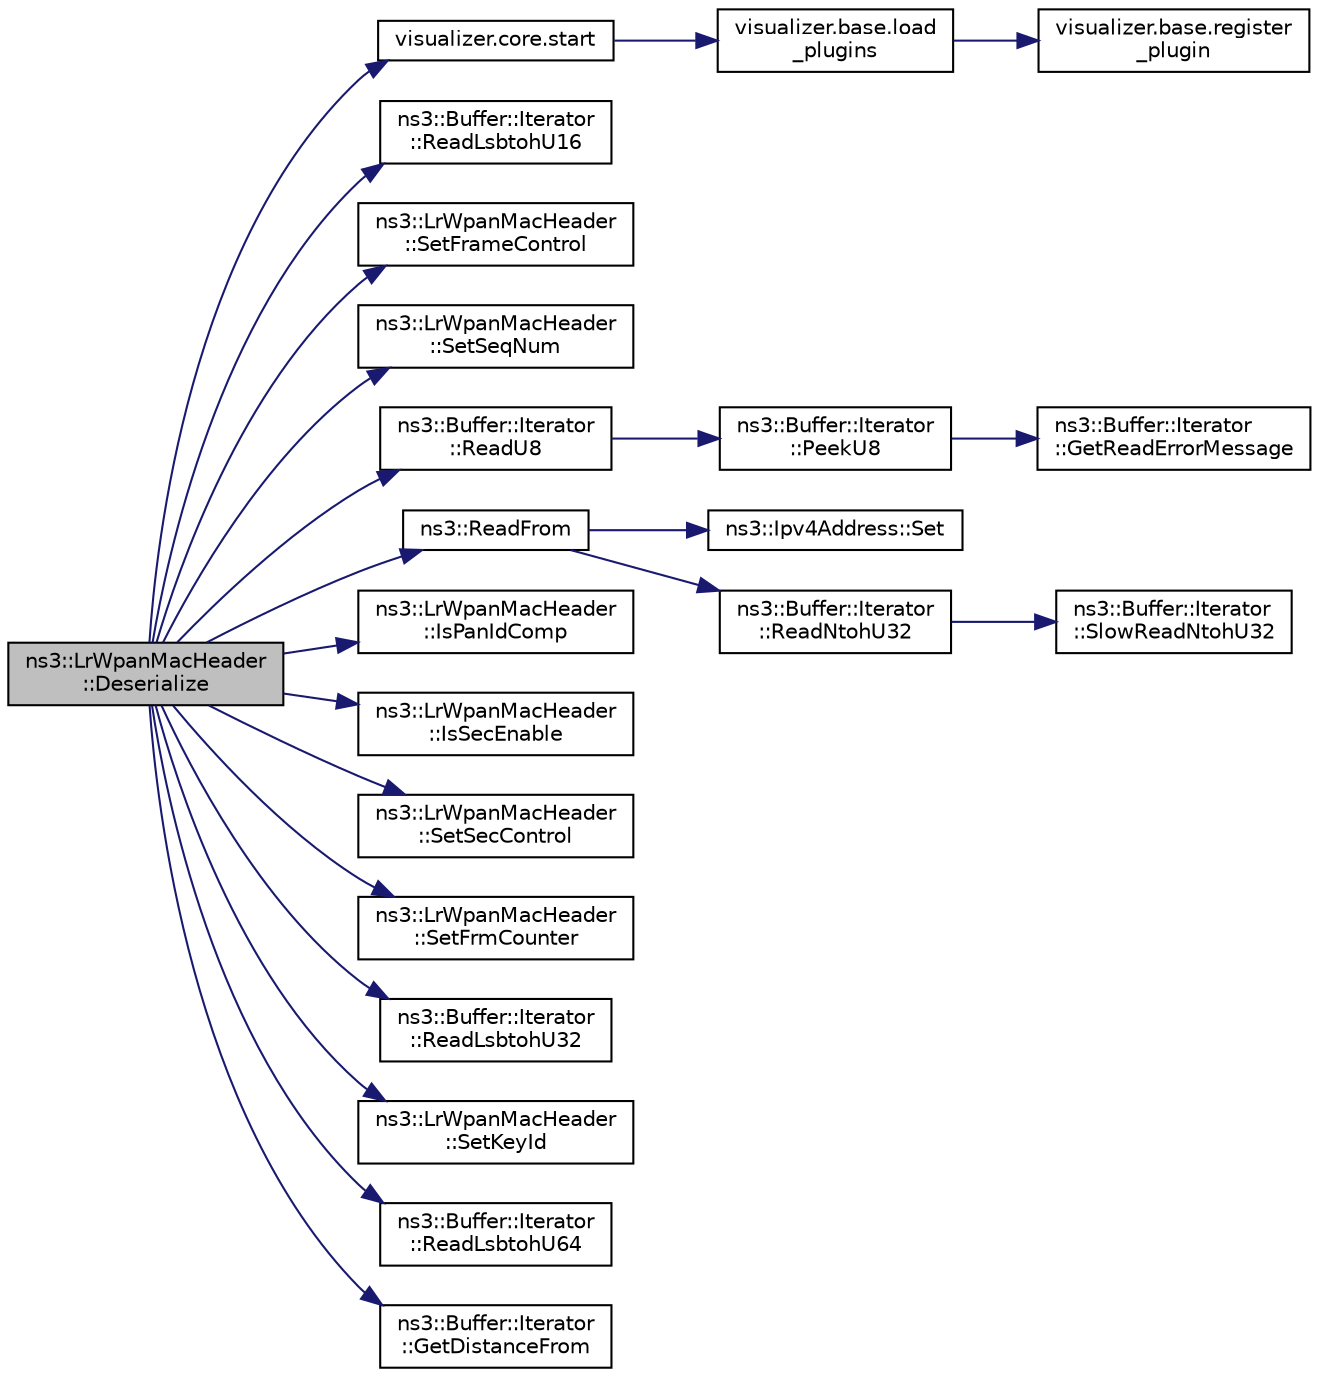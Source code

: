 digraph "ns3::LrWpanMacHeader::Deserialize"
{
  edge [fontname="Helvetica",fontsize="10",labelfontname="Helvetica",labelfontsize="10"];
  node [fontname="Helvetica",fontsize="10",shape=record];
  rankdir="LR";
  Node1 [label="ns3::LrWpanMacHeader\l::Deserialize",height=0.2,width=0.4,color="black", fillcolor="grey75", style="filled", fontcolor="black"];
  Node1 -> Node2 [color="midnightblue",fontsize="10",style="solid"];
  Node2 [label="visualizer.core.start",height=0.2,width=0.4,color="black", fillcolor="white", style="filled",URL="$df/d6c/namespacevisualizer_1_1core.html#a2a35e5d8a34af358b508dac8635754e0"];
  Node2 -> Node3 [color="midnightblue",fontsize="10",style="solid"];
  Node3 [label="visualizer.base.load\l_plugins",height=0.2,width=0.4,color="black", fillcolor="white", style="filled",URL="$d4/d39/namespacevisualizer_1_1base.html#ad171497a5ff1afe0a73bedaebf35448f"];
  Node3 -> Node4 [color="midnightblue",fontsize="10",style="solid"];
  Node4 [label="visualizer.base.register\l_plugin",height=0.2,width=0.4,color="black", fillcolor="white", style="filled",URL="$d4/d39/namespacevisualizer_1_1base.html#a6b0ffcff1e17ec4027496f50177e5b9e"];
  Node1 -> Node5 [color="midnightblue",fontsize="10",style="solid"];
  Node5 [label="ns3::Buffer::Iterator\l::ReadLsbtohU16",height=0.2,width=0.4,color="black", fillcolor="white", style="filled",URL="$d0/daf/classns3_1_1Buffer_1_1Iterator.html#a987b700afdfba28b1b7d7bd2e885775d"];
  Node1 -> Node6 [color="midnightblue",fontsize="10",style="solid"];
  Node6 [label="ns3::LrWpanMacHeader\l::SetFrameControl",height=0.2,width=0.4,color="black", fillcolor="white", style="filled",URL="$d8/db7/classns3_1_1LrWpanMacHeader.html#aa550a464a5fd8f08657eafc59c5f3c48"];
  Node1 -> Node7 [color="midnightblue",fontsize="10",style="solid"];
  Node7 [label="ns3::LrWpanMacHeader\l::SetSeqNum",height=0.2,width=0.4,color="black", fillcolor="white", style="filled",URL="$d8/db7/classns3_1_1LrWpanMacHeader.html#a2f946242c5789121b782598374d6e213"];
  Node1 -> Node8 [color="midnightblue",fontsize="10",style="solid"];
  Node8 [label="ns3::Buffer::Iterator\l::ReadU8",height=0.2,width=0.4,color="black", fillcolor="white", style="filled",URL="$d0/daf/classns3_1_1Buffer_1_1Iterator.html#a7d7d5299e27ecf41aef37e315984ad5a"];
  Node8 -> Node9 [color="midnightblue",fontsize="10",style="solid"];
  Node9 [label="ns3::Buffer::Iterator\l::PeekU8",height=0.2,width=0.4,color="black", fillcolor="white", style="filled",URL="$d0/daf/classns3_1_1Buffer_1_1Iterator.html#aeba1e13bebc9775be31e37baf9e75a73"];
  Node9 -> Node10 [color="midnightblue",fontsize="10",style="solid"];
  Node10 [label="ns3::Buffer::Iterator\l::GetReadErrorMessage",height=0.2,width=0.4,color="black", fillcolor="white", style="filled",URL="$d0/daf/classns3_1_1Buffer_1_1Iterator.html#af1bb2180c525be17ffc4cf46ee5f9291",tooltip="Returns an appropriate message indicating a read error. "];
  Node1 -> Node11 [color="midnightblue",fontsize="10",style="solid"];
  Node11 [label="ns3::ReadFrom",height=0.2,width=0.4,color="black", fillcolor="white", style="filled",URL="$d7/d2e/namespacens3.html#aeeba9f1570f031f9e401f76f51943805",tooltip="Read an Ipv4Address from a Buffer. "];
  Node11 -> Node12 [color="midnightblue",fontsize="10",style="solid"];
  Node12 [label="ns3::Ipv4Address::Set",height=0.2,width=0.4,color="black", fillcolor="white", style="filled",URL="$de/d55/classns3_1_1Ipv4Address.html#a7204982c2906b7df3f73739ca472dacb"];
  Node11 -> Node13 [color="midnightblue",fontsize="10",style="solid"];
  Node13 [label="ns3::Buffer::Iterator\l::ReadNtohU32",height=0.2,width=0.4,color="black", fillcolor="white", style="filled",URL="$d0/daf/classns3_1_1Buffer_1_1Iterator.html#af6873e0c53e5338902802dedff2159d1"];
  Node13 -> Node14 [color="midnightblue",fontsize="10",style="solid"];
  Node14 [label="ns3::Buffer::Iterator\l::SlowReadNtohU32",height=0.2,width=0.4,color="black", fillcolor="white", style="filled",URL="$d0/daf/classns3_1_1Buffer_1_1Iterator.html#a5d4d740cc3035f969c34e4dc0bf585aa"];
  Node1 -> Node15 [color="midnightblue",fontsize="10",style="solid"];
  Node15 [label="ns3::LrWpanMacHeader\l::IsPanIdComp",height=0.2,width=0.4,color="black", fillcolor="white", style="filled",URL="$d8/db7/classns3_1_1LrWpanMacHeader.html#a0d35dae49361fa89aa07a5675d26fc4e"];
  Node1 -> Node16 [color="midnightblue",fontsize="10",style="solid"];
  Node16 [label="ns3::LrWpanMacHeader\l::IsSecEnable",height=0.2,width=0.4,color="black", fillcolor="white", style="filled",URL="$d8/db7/classns3_1_1LrWpanMacHeader.html#aa134222caa0cb41a83f4216ca772fb27"];
  Node1 -> Node17 [color="midnightblue",fontsize="10",style="solid"];
  Node17 [label="ns3::LrWpanMacHeader\l::SetSecControl",height=0.2,width=0.4,color="black", fillcolor="white", style="filled",URL="$d8/db7/classns3_1_1LrWpanMacHeader.html#afc011e4495becd4eaa625bfa155e19eb"];
  Node1 -> Node18 [color="midnightblue",fontsize="10",style="solid"];
  Node18 [label="ns3::LrWpanMacHeader\l::SetFrmCounter",height=0.2,width=0.4,color="black", fillcolor="white", style="filled",URL="$d8/db7/classns3_1_1LrWpanMacHeader.html#a8c740a5bec7f351586764fac9e2ced21"];
  Node1 -> Node19 [color="midnightblue",fontsize="10",style="solid"];
  Node19 [label="ns3::Buffer::Iterator\l::ReadLsbtohU32",height=0.2,width=0.4,color="black", fillcolor="white", style="filled",URL="$d0/daf/classns3_1_1Buffer_1_1Iterator.html#a393ecef0088e69e05b839dbdca2c6575"];
  Node1 -> Node20 [color="midnightblue",fontsize="10",style="solid"];
  Node20 [label="ns3::LrWpanMacHeader\l::SetKeyId",height=0.2,width=0.4,color="black", fillcolor="white", style="filled",URL="$d8/db7/classns3_1_1LrWpanMacHeader.html#acbeff58b9b69d5efdab7f3638e05f408"];
  Node1 -> Node21 [color="midnightblue",fontsize="10",style="solid"];
  Node21 [label="ns3::Buffer::Iterator\l::ReadLsbtohU64",height=0.2,width=0.4,color="black", fillcolor="white", style="filled",URL="$d0/daf/classns3_1_1Buffer_1_1Iterator.html#ab0da551e888b6ab0b285d28db0367d74"];
  Node1 -> Node22 [color="midnightblue",fontsize="10",style="solid"];
  Node22 [label="ns3::Buffer::Iterator\l::GetDistanceFrom",height=0.2,width=0.4,color="black", fillcolor="white", style="filled",URL="$d0/daf/classns3_1_1Buffer_1_1Iterator.html#a90ff2512ad02e7449ace678d0aaf672a"];
}
